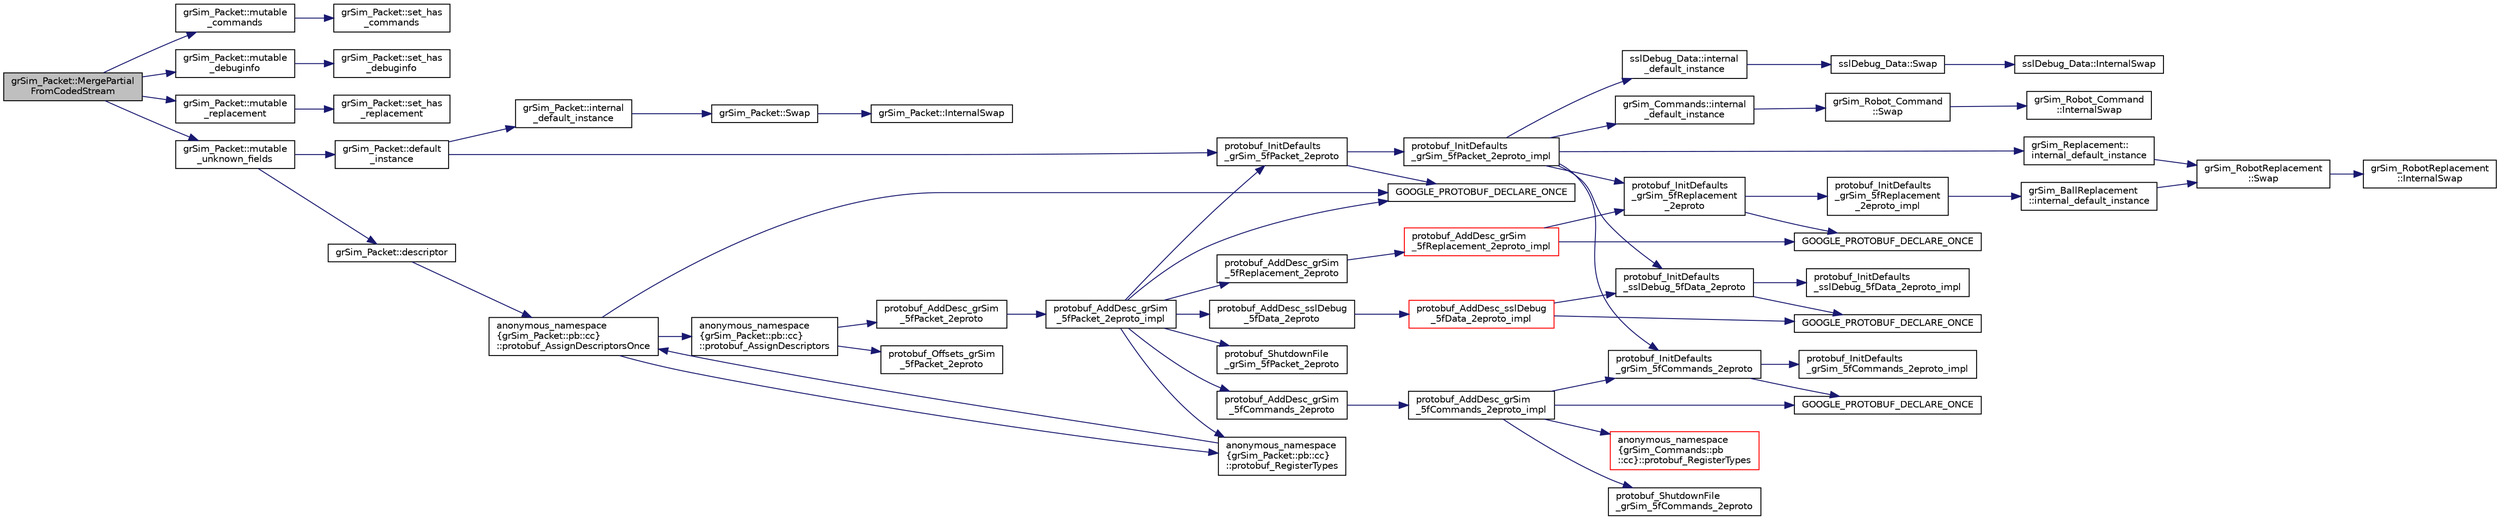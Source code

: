 digraph "grSim_Packet::MergePartialFromCodedStream"
{
 // INTERACTIVE_SVG=YES
  edge [fontname="Helvetica",fontsize="10",labelfontname="Helvetica",labelfontsize="10"];
  node [fontname="Helvetica",fontsize="10",shape=record];
  rankdir="LR";
  Node1 [label="grSim_Packet::MergePartial\lFromCodedStream",height=0.2,width=0.4,color="black", fillcolor="grey75", style="filled", fontcolor="black"];
  Node1 -> Node2 [color="midnightblue",fontsize="10",style="solid",fontname="Helvetica"];
  Node2 [label="grSim_Packet::mutable\l_commands",height=0.2,width=0.4,color="black", fillcolor="white", style="filled",URL="$d3/db5/classgr_sim___packet.html#adefd4fb7b1b41f5ec8bc62901b4e8c1a"];
  Node2 -> Node3 [color="midnightblue",fontsize="10",style="solid",fontname="Helvetica"];
  Node3 [label="grSim_Packet::set_has\l_commands",height=0.2,width=0.4,color="black", fillcolor="white", style="filled",URL="$d3/db5/classgr_sim___packet.html#ac42c0d3455a03f8d4e97adac8f2b5966"];
  Node1 -> Node4 [color="midnightblue",fontsize="10",style="solid",fontname="Helvetica"];
  Node4 [label="grSim_Packet::mutable\l_debuginfo",height=0.2,width=0.4,color="black", fillcolor="white", style="filled",URL="$d3/db5/classgr_sim___packet.html#add4fa9dd1a196ded4a4a6e7cabff3e31"];
  Node4 -> Node5 [color="midnightblue",fontsize="10",style="solid",fontname="Helvetica"];
  Node5 [label="grSim_Packet::set_has\l_debuginfo",height=0.2,width=0.4,color="black", fillcolor="white", style="filled",URL="$d3/db5/classgr_sim___packet.html#ac82c03bda2211fecb6b287c9a169adb5"];
  Node1 -> Node6 [color="midnightblue",fontsize="10",style="solid",fontname="Helvetica"];
  Node6 [label="grSim_Packet::mutable\l_replacement",height=0.2,width=0.4,color="black", fillcolor="white", style="filled",URL="$d3/db5/classgr_sim___packet.html#aab5119804259783bd9c62b55cf3de3c2"];
  Node6 -> Node7 [color="midnightblue",fontsize="10",style="solid",fontname="Helvetica"];
  Node7 [label="grSim_Packet::set_has\l_replacement",height=0.2,width=0.4,color="black", fillcolor="white", style="filled",URL="$d3/db5/classgr_sim___packet.html#a5cf55280f21bd957a50126bb699daa51"];
  Node1 -> Node8 [color="midnightblue",fontsize="10",style="solid",fontname="Helvetica"];
  Node8 [label="grSim_Packet::mutable\l_unknown_fields",height=0.2,width=0.4,color="black", fillcolor="white", style="filled",URL="$d3/db5/classgr_sim___packet.html#a99d1e6ccf7d03df2c49c55557c33d8b5"];
  Node8 -> Node9 [color="midnightblue",fontsize="10",style="solid",fontname="Helvetica"];
  Node9 [label="grSim_Packet::descriptor",height=0.2,width=0.4,color="black", fillcolor="white", style="filled",URL="$d3/db5/classgr_sim___packet.html#a7b47a09ab956e4d498c7c27ceb90088a"];
  Node9 -> Node10 [color="midnightblue",fontsize="10",style="solid",fontname="Helvetica"];
  Node10 [label="anonymous_namespace\l\{grSim_Packet::pb::cc\}\l::protobuf_AssignDescriptorsOnce",height=0.2,width=0.4,color="black", fillcolor="white", style="filled",URL="$d9/dd5/namespaceanonymous__namespace_02gr_sim___packet_8pb_8cc_03.html#a383c60b49d4ba8523147f231b2b108ce"];
  Node10 -> Node11 [color="midnightblue",fontsize="10",style="solid",fontname="Helvetica"];
  Node11 [label="GOOGLE_PROTOBUF_DECLARE_ONCE",height=0.2,width=0.4,color="black", fillcolor="white", style="filled",URL="$d3/d11/gr_sim___packet_8pb_8cc.html#aa5eb45f12ec448d7221e9642261d487f"];
  Node10 -> Node12 [color="midnightblue",fontsize="10",style="solid",fontname="Helvetica"];
  Node12 [label="anonymous_namespace\l\{grSim_Packet::pb::cc\}\l::protobuf_AssignDescriptors",height=0.2,width=0.4,color="black", fillcolor="white", style="filled",URL="$d9/dd5/namespaceanonymous__namespace_02gr_sim___packet_8pb_8cc_03.html#ad63c2c0d36024e2675f43e5ccd16a8e9"];
  Node12 -> Node13 [color="midnightblue",fontsize="10",style="solid",fontname="Helvetica"];
  Node13 [label="protobuf_AddDesc_grSim\l_5fPacket_2eproto",height=0.2,width=0.4,color="black", fillcolor="white", style="filled",URL="$d3/d11/gr_sim___packet_8pb_8cc.html#acdb4c3d5c9e85db3a3c1c00d12185091"];
  Node13 -> Node14 [color="midnightblue",fontsize="10",style="solid",fontname="Helvetica"];
  Node14 [label="protobuf_AddDesc_grSim\l_5fPacket_2eproto_impl",height=0.2,width=0.4,color="black", fillcolor="white", style="filled",URL="$d3/d11/gr_sim___packet_8pb_8cc.html#a8d4a2af5cc390cd356537cc8c985fb84"];
  Node14 -> Node11 [color="midnightblue",fontsize="10",style="solid",fontname="Helvetica"];
  Node14 -> Node15 [color="midnightblue",fontsize="10",style="solid",fontname="Helvetica"];
  Node15 [label="protobuf_AddDesc_grSim\l_5fCommands_2eproto",height=0.2,width=0.4,color="black", fillcolor="white", style="filled",URL="$dc/d7f/gr_sim___commands_8pb_8cc.html#ac56e60ad0bb74c2cc15c499e4e6e996c"];
  Node15 -> Node16 [color="midnightblue",fontsize="10",style="solid",fontname="Helvetica"];
  Node16 [label="protobuf_AddDesc_grSim\l_5fCommands_2eproto_impl",height=0.2,width=0.4,color="black", fillcolor="white", style="filled",URL="$dc/d7f/gr_sim___commands_8pb_8cc.html#af6acf57b929688f08994a95511cc02ab"];
  Node16 -> Node17 [color="midnightblue",fontsize="10",style="solid",fontname="Helvetica"];
  Node17 [label="GOOGLE_PROTOBUF_DECLARE_ONCE",height=0.2,width=0.4,color="black", fillcolor="white", style="filled",URL="$dc/d7f/gr_sim___commands_8pb_8cc.html#a1d3ccec64057afcccc8385041a5b5df7"];
  Node16 -> Node18 [color="midnightblue",fontsize="10",style="solid",fontname="Helvetica"];
  Node18 [label="protobuf_InitDefaults\l_grSim_5fCommands_2eproto",height=0.2,width=0.4,color="black", fillcolor="white", style="filled",URL="$dc/d7f/gr_sim___commands_8pb_8cc.html#a2f7dca3b7b526e3d2806f08457d45345"];
  Node18 -> Node17 [color="midnightblue",fontsize="10",style="solid",fontname="Helvetica"];
  Node18 -> Node19 [color="midnightblue",fontsize="10",style="solid",fontname="Helvetica"];
  Node19 [label="protobuf_InitDefaults\l_grSim_5fCommands_2eproto_impl",height=0.2,width=0.4,color="black", fillcolor="white", style="filled",URL="$dc/d7f/gr_sim___commands_8pb_8cc.html#a77c7a50cc00a4980dd12286d5065de88"];
  Node16 -> Node20 [color="midnightblue",fontsize="10",style="solid",fontname="Helvetica"];
  Node20 [label="anonymous_namespace\l\{grSim_Commands::pb\l::cc\}::protobuf_RegisterTypes",height=0.2,width=0.4,color="red", fillcolor="white", style="filled",URL="$da/d46/namespaceanonymous__namespace_02gr_sim___commands_8pb_8cc_03.html#a3671bf75849e521b101f307b9e82e46d"];
  Node16 -> Node21 [color="midnightblue",fontsize="10",style="solid",fontname="Helvetica"];
  Node21 [label="protobuf_ShutdownFile\l_grSim_5fCommands_2eproto",height=0.2,width=0.4,color="black", fillcolor="white", style="filled",URL="$dc/d7f/gr_sim___commands_8pb_8cc.html#a8aa7b603907edafe6e4ec382b96eb854"];
  Node14 -> Node22 [color="midnightblue",fontsize="10",style="solid",fontname="Helvetica"];
  Node22 [label="protobuf_AddDesc_grSim\l_5fReplacement_2eproto",height=0.2,width=0.4,color="black", fillcolor="white", style="filled",URL="$d5/d9f/gr_sim___replacement_8pb_8cc.html#a9ac32e27f85f830ef01942ad673705b7"];
  Node22 -> Node23 [color="midnightblue",fontsize="10",style="solid",fontname="Helvetica"];
  Node23 [label="protobuf_AddDesc_grSim\l_5fReplacement_2eproto_impl",height=0.2,width=0.4,color="red", fillcolor="white", style="filled",URL="$d5/d9f/gr_sim___replacement_8pb_8cc.html#a9943fe9486a4d530f39a4fb63d43ec05"];
  Node23 -> Node24 [color="midnightblue",fontsize="10",style="solid",fontname="Helvetica"];
  Node24 [label="GOOGLE_PROTOBUF_DECLARE_ONCE",height=0.2,width=0.4,color="black", fillcolor="white", style="filled",URL="$d5/d9f/gr_sim___replacement_8pb_8cc.html#ab3f7cea136644b490ce480f734b0fb54"];
  Node23 -> Node25 [color="midnightblue",fontsize="10",style="solid",fontname="Helvetica"];
  Node25 [label="protobuf_InitDefaults\l_grSim_5fReplacement\l_2eproto",height=0.2,width=0.4,color="black", fillcolor="white", style="filled",URL="$d5/d9f/gr_sim___replacement_8pb_8cc.html#a1aa297f1fda5abc2ecd022372381811c"];
  Node25 -> Node24 [color="midnightblue",fontsize="10",style="solid",fontname="Helvetica"];
  Node25 -> Node26 [color="midnightblue",fontsize="10",style="solid",fontname="Helvetica"];
  Node26 [label="protobuf_InitDefaults\l_grSim_5fReplacement\l_2eproto_impl",height=0.2,width=0.4,color="black", fillcolor="white", style="filled",URL="$d5/d9f/gr_sim___replacement_8pb_8cc.html#a71a77741fa159d1aa6a82bbd246a85be"];
  Node26 -> Node27 [color="midnightblue",fontsize="10",style="solid",fontname="Helvetica"];
  Node27 [label="grSim_BallReplacement\l::internal_default_instance",height=0.2,width=0.4,color="black", fillcolor="white", style="filled",URL="$d2/db1/classgr_sim___ball_replacement.html#aa8563d85634520324f3b5f9f8791d381"];
  Node27 -> Node28 [color="midnightblue",fontsize="10",style="solid",fontname="Helvetica"];
  Node28 [label="grSim_RobotReplacement\l::Swap",height=0.2,width=0.4,color="black", fillcolor="white", style="filled",URL="$d5/da8/classgr_sim___robot_replacement.html#abd95074604ac37e6efea260e8a420dc1"];
  Node28 -> Node29 [color="midnightblue",fontsize="10",style="solid",fontname="Helvetica"];
  Node29 [label="grSim_RobotReplacement\l::InternalSwap",height=0.2,width=0.4,color="black", fillcolor="white", style="filled",URL="$d5/da8/classgr_sim___robot_replacement.html#a2965b7738fd7b8b18b3bc4fb90972e17"];
  Node14 -> Node30 [color="midnightblue",fontsize="10",style="solid",fontname="Helvetica"];
  Node30 [label="protobuf_AddDesc_sslDebug\l_5fData_2eproto",height=0.2,width=0.4,color="black", fillcolor="white", style="filled",URL="$de/d3d/ssl_debug___data_8pb_8cc.html#a223c276d17c49d4dec9d8f19d6049184"];
  Node30 -> Node31 [color="midnightblue",fontsize="10",style="solid",fontname="Helvetica"];
  Node31 [label="protobuf_AddDesc_sslDebug\l_5fData_2eproto_impl",height=0.2,width=0.4,color="red", fillcolor="white", style="filled",URL="$de/d3d/ssl_debug___data_8pb_8cc.html#a7d433a7120b244fca24637c8418c9d4b"];
  Node31 -> Node32 [color="midnightblue",fontsize="10",style="solid",fontname="Helvetica"];
  Node32 [label="GOOGLE_PROTOBUF_DECLARE_ONCE",height=0.2,width=0.4,color="black", fillcolor="white", style="filled",URL="$de/d3d/ssl_debug___data_8pb_8cc.html#adf2e32c6ade40588a9ca6241ec879775"];
  Node31 -> Node33 [color="midnightblue",fontsize="10",style="solid",fontname="Helvetica"];
  Node33 [label="protobuf_InitDefaults\l_sslDebug_5fData_2eproto",height=0.2,width=0.4,color="black", fillcolor="white", style="filled",URL="$de/d3d/ssl_debug___data_8pb_8cc.html#a0070070cfa76c070921a3fc2bc7c388b"];
  Node33 -> Node32 [color="midnightblue",fontsize="10",style="solid",fontname="Helvetica"];
  Node33 -> Node34 [color="midnightblue",fontsize="10",style="solid",fontname="Helvetica"];
  Node34 [label="protobuf_InitDefaults\l_sslDebug_5fData_2eproto_impl",height=0.2,width=0.4,color="black", fillcolor="white", style="filled",URL="$de/d3d/ssl_debug___data_8pb_8cc.html#a68c73c3d75dda6d2390f18d60cbb202a"];
  Node14 -> Node35 [color="midnightblue",fontsize="10",style="solid",fontname="Helvetica"];
  Node35 [label="protobuf_InitDefaults\l_grSim_5fPacket_2eproto",height=0.2,width=0.4,color="black", fillcolor="white", style="filled",URL="$d3/d11/gr_sim___packet_8pb_8cc.html#aab0b8fa4bcae14fb8f8fac4395bd236d"];
  Node35 -> Node11 [color="midnightblue",fontsize="10",style="solid",fontname="Helvetica"];
  Node35 -> Node36 [color="midnightblue",fontsize="10",style="solid",fontname="Helvetica"];
  Node36 [label="protobuf_InitDefaults\l_grSim_5fPacket_2eproto_impl",height=0.2,width=0.4,color="black", fillcolor="white", style="filled",URL="$d3/d11/gr_sim___packet_8pb_8cc.html#aea7882998dc9801ca06f0c5b469db9c9"];
  Node36 -> Node37 [color="midnightblue",fontsize="10",style="solid",fontname="Helvetica"];
  Node37 [label="sslDebug_Data::internal\l_default_instance",height=0.2,width=0.4,color="black", fillcolor="white", style="filled",URL="$d4/d17/classssl_debug___data.html#a6c228149dad67debe9f7bb7ff372e455"];
  Node37 -> Node38 [color="midnightblue",fontsize="10",style="solid",fontname="Helvetica"];
  Node38 [label="sslDebug_Data::Swap",height=0.2,width=0.4,color="black", fillcolor="white", style="filled",URL="$d4/d17/classssl_debug___data.html#af803d7f7fe7f09ef001308777613478e"];
  Node38 -> Node39 [color="midnightblue",fontsize="10",style="solid",fontname="Helvetica"];
  Node39 [label="sslDebug_Data::InternalSwap",height=0.2,width=0.4,color="black", fillcolor="white", style="filled",URL="$d4/d17/classssl_debug___data.html#aaa637191c2ab15c4b8bfe78c6f9b098a"];
  Node36 -> Node40 [color="midnightblue",fontsize="10",style="solid",fontname="Helvetica"];
  Node40 [label="grSim_Commands::internal\l_default_instance",height=0.2,width=0.4,color="black", fillcolor="white", style="filled",URL="$d0/d13/classgr_sim___commands.html#a3098a0a4b94dd42c3be0f6b4bedbf663"];
  Node40 -> Node41 [color="midnightblue",fontsize="10",style="solid",fontname="Helvetica"];
  Node41 [label="grSim_Robot_Command\l::Swap",height=0.2,width=0.4,color="black", fillcolor="white", style="filled",URL="$d1/d68/classgr_sim___robot___command.html#a3308bdb23be31e83cb52dee2b25e000e"];
  Node41 -> Node42 [color="midnightblue",fontsize="10",style="solid",fontname="Helvetica"];
  Node42 [label="grSim_Robot_Command\l::InternalSwap",height=0.2,width=0.4,color="black", fillcolor="white", style="filled",URL="$d1/d68/classgr_sim___robot___command.html#a7b3aa15368c13307afb9bda35340540b"];
  Node36 -> Node43 [color="midnightblue",fontsize="10",style="solid",fontname="Helvetica"];
  Node43 [label="grSim_Replacement::\linternal_default_instance",height=0.2,width=0.4,color="black", fillcolor="white", style="filled",URL="$d0/de6/classgr_sim___replacement.html#a06c10c9606d45b42974d31bb43fcb204"];
  Node43 -> Node28 [color="midnightblue",fontsize="10",style="solid",fontname="Helvetica"];
  Node36 -> Node18 [color="midnightblue",fontsize="10",style="solid",fontname="Helvetica"];
  Node36 -> Node25 [color="midnightblue",fontsize="10",style="solid",fontname="Helvetica"];
  Node36 -> Node33 [color="midnightblue",fontsize="10",style="solid",fontname="Helvetica"];
  Node14 -> Node44 [color="midnightblue",fontsize="10",style="solid",fontname="Helvetica"];
  Node44 [label="anonymous_namespace\l\{grSim_Packet::pb::cc\}\l::protobuf_RegisterTypes",height=0.2,width=0.4,color="black", fillcolor="white", style="filled",URL="$d9/dd5/namespaceanonymous__namespace_02gr_sim___packet_8pb_8cc_03.html#af633f7fcc16c745364cc6308d0da95f0"];
  Node44 -> Node10 [color="midnightblue",fontsize="10",style="solid",fontname="Helvetica"];
  Node14 -> Node45 [color="midnightblue",fontsize="10",style="solid",fontname="Helvetica"];
  Node45 [label="protobuf_ShutdownFile\l_grSim_5fPacket_2eproto",height=0.2,width=0.4,color="black", fillcolor="white", style="filled",URL="$d3/d11/gr_sim___packet_8pb_8cc.html#afc05d3295923295946b66245d015ef77"];
  Node12 -> Node46 [color="midnightblue",fontsize="10",style="solid",fontname="Helvetica"];
  Node46 [label="protobuf_Offsets_grSim\l_5fPacket_2eproto",height=0.2,width=0.4,color="black", fillcolor="white", style="filled",URL="$d3/d11/gr_sim___packet_8pb_8cc.html#a86036a67190a354b09cc68c8fe6ae6ff"];
  Node10 -> Node44 [color="midnightblue",fontsize="10",style="solid",fontname="Helvetica"];
  Node8 -> Node47 [color="midnightblue",fontsize="10",style="solid",fontname="Helvetica"];
  Node47 [label="grSim_Packet::default\l_instance",height=0.2,width=0.4,color="black", fillcolor="white", style="filled",URL="$d3/db5/classgr_sim___packet.html#ab1b807bec335f075168233554889c825"];
  Node47 -> Node48 [color="midnightblue",fontsize="10",style="solid",fontname="Helvetica"];
  Node48 [label="grSim_Packet::internal\l_default_instance",height=0.2,width=0.4,color="black", fillcolor="white", style="filled",URL="$d3/db5/classgr_sim___packet.html#aa9a4f3205610bb00021e15b1359e7471"];
  Node48 -> Node49 [color="midnightblue",fontsize="10",style="solid",fontname="Helvetica"];
  Node49 [label="grSim_Packet::Swap",height=0.2,width=0.4,color="black", fillcolor="white", style="filled",URL="$d3/db5/classgr_sim___packet.html#aa52803212a08633a490fd6bd93e7e5bd"];
  Node49 -> Node50 [color="midnightblue",fontsize="10",style="solid",fontname="Helvetica"];
  Node50 [label="grSim_Packet::InternalSwap",height=0.2,width=0.4,color="black", fillcolor="white", style="filled",URL="$d3/db5/classgr_sim___packet.html#a5dc99b91ecc2726b4025b210c045f291"];
  Node47 -> Node35 [color="midnightblue",fontsize="10",style="solid",fontname="Helvetica"];
}
